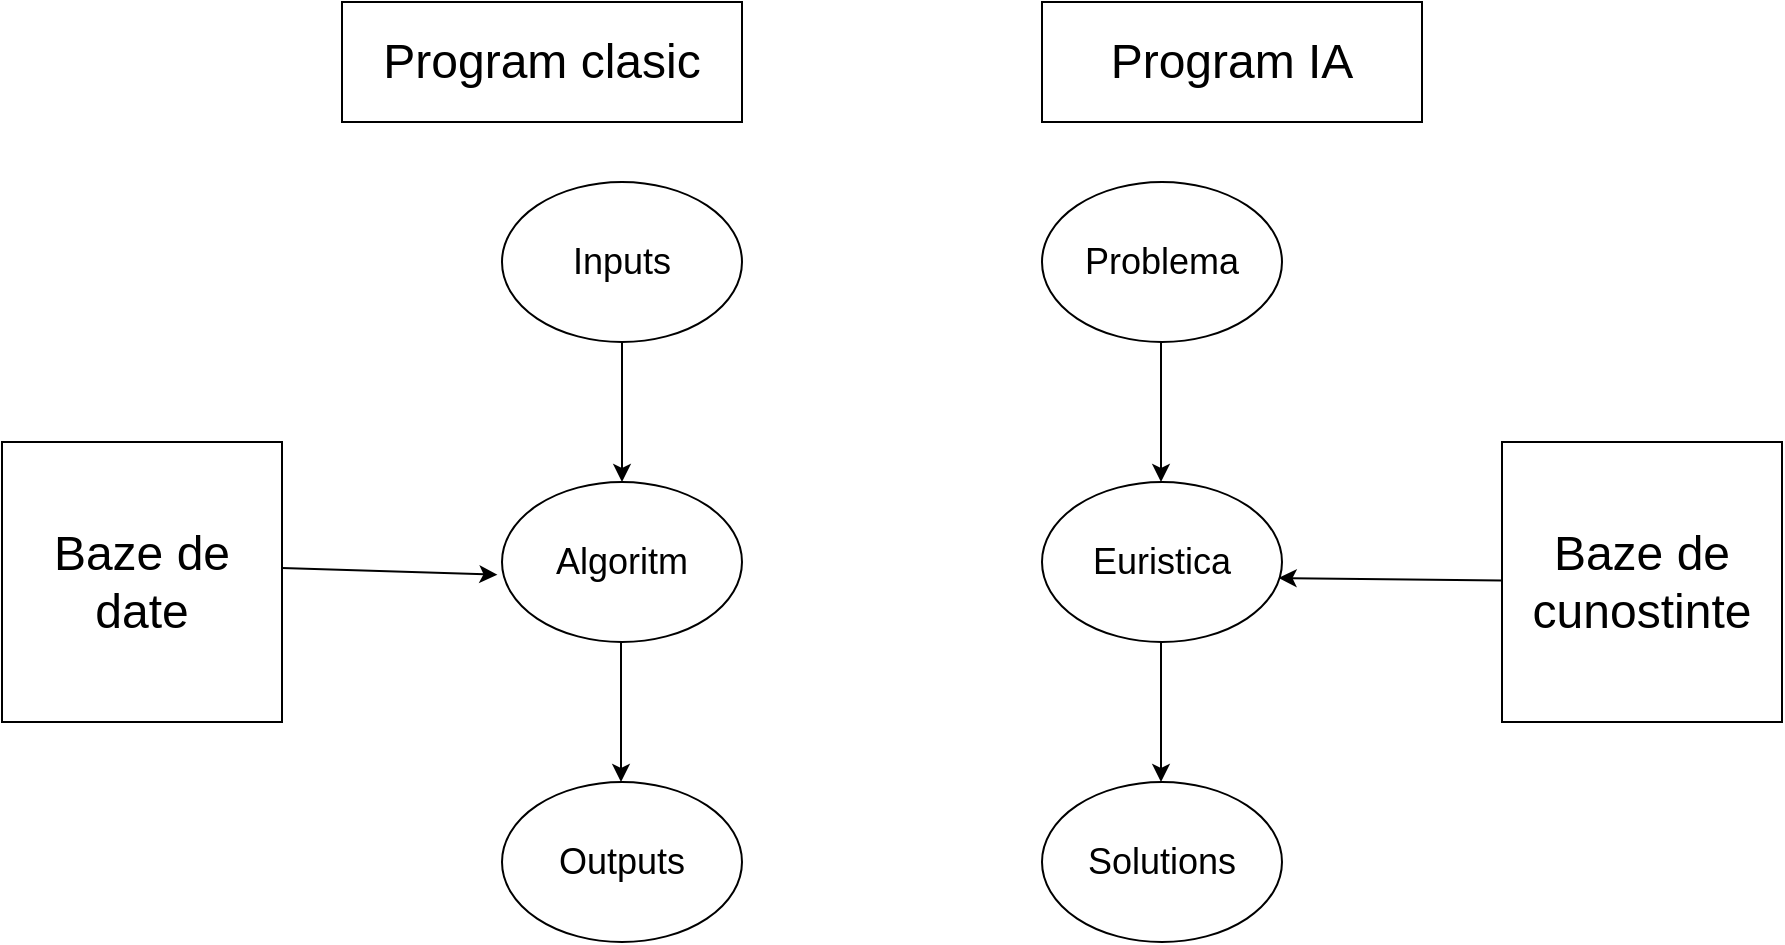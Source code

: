<mxfile version="13.8.0" type="device"><diagram id="2494FLhATxpBnqEv0qkt" name="Page-1"><mxGraphModel dx="1019" dy="1057" grid="1" gridSize="10" guides="1" tooltips="1" connect="1" arrows="1" fold="1" page="1" pageScale="1" pageWidth="827" pageHeight="1169" math="0" shadow="0"><root><mxCell id="0"/><mxCell id="1" parent="0"/><mxCell id="ylSCYhoHSImXAmWBQIWu-11" value="" style="group" vertex="1" connectable="0" parent="1"><mxGeometry x="540" y="150" width="370" height="380" as="geometry"/></mxCell><mxCell id="ylSCYhoHSImXAmWBQIWu-7" value="&lt;font style=&quot;font-size: 18px&quot;&gt;Problema&lt;/font&gt;" style="ellipse;whiteSpace=wrap;html=1;" vertex="1" parent="ylSCYhoHSImXAmWBQIWu-11"><mxGeometry width="120" height="80" as="geometry"/></mxCell><mxCell id="ylSCYhoHSImXAmWBQIWu-8" value="&lt;font style=&quot;font-size: 18px&quot;&gt;Euristica&lt;/font&gt;" style="ellipse;whiteSpace=wrap;html=1;" vertex="1" parent="ylSCYhoHSImXAmWBQIWu-11"><mxGeometry y="150" width="120" height="80" as="geometry"/></mxCell><mxCell id="ylSCYhoHSImXAmWBQIWu-9" value="&lt;font style=&quot;font-size: 18px&quot;&gt;Solutions&lt;/font&gt;" style="ellipse;whiteSpace=wrap;html=1;" vertex="1" parent="ylSCYhoHSImXAmWBQIWu-11"><mxGeometry y="300" width="120" height="80" as="geometry"/></mxCell><mxCell id="ylSCYhoHSImXAmWBQIWu-10" value="&lt;font style=&quot;font-size: 24px&quot;&gt;Baze de cunostinte&lt;/font&gt;" style="whiteSpace=wrap;html=1;aspect=fixed;" vertex="1" parent="ylSCYhoHSImXAmWBQIWu-11"><mxGeometry x="230" y="130" width="140" height="140" as="geometry"/></mxCell><mxCell id="ylSCYhoHSImXAmWBQIWu-17" value="" style="endArrow=classic;html=1;entryX=0.5;entryY=0;entryDx=0;entryDy=0;" edge="1" parent="ylSCYhoHSImXAmWBQIWu-11"><mxGeometry x="-250.5" width="50" height="50" as="geometry"><mxPoint x="59.5" y="80" as="sourcePoint"/><mxPoint x="59.5" y="150" as="targetPoint"/></mxGeometry></mxCell><mxCell id="ylSCYhoHSImXAmWBQIWu-18" value="" style="endArrow=classic;html=1;entryX=0.5;entryY=0;entryDx=0;entryDy=0;" edge="1" parent="ylSCYhoHSImXAmWBQIWu-11"><mxGeometry x="-250.5" y="150" width="50" height="50" as="geometry"><mxPoint x="59.5" y="230" as="sourcePoint"/><mxPoint x="59.5" y="300" as="targetPoint"/></mxGeometry></mxCell><mxCell id="ylSCYhoHSImXAmWBQIWu-19" value="" style="endArrow=classic;html=1;entryX=0.986;entryY=0.6;entryDx=0;entryDy=0;entryPerimeter=0;" edge="1" parent="ylSCYhoHSImXAmWBQIWu-11" source="ylSCYhoHSImXAmWBQIWu-10" target="ylSCYhoHSImXAmWBQIWu-8"><mxGeometry width="50" height="50" relative="1" as="geometry"><mxPoint x="180" y="240" as="sourcePoint"/><mxPoint x="230" y="190" as="targetPoint"/></mxGeometry></mxCell><mxCell id="ylSCYhoHSImXAmWBQIWu-12" value="&lt;font style=&quot;font-size: 24px&quot;&gt;Program clasic&lt;/font&gt;" style="rounded=0;whiteSpace=wrap;html=1;" vertex="1" parent="1"><mxGeometry x="190" y="60" width="200" height="60" as="geometry"/></mxCell><mxCell id="ylSCYhoHSImXAmWBQIWu-13" value="&lt;font style=&quot;font-size: 24px&quot;&gt;Program IA&lt;/font&gt;" style="rounded=0;whiteSpace=wrap;html=1;" vertex="1" parent="1"><mxGeometry x="540" y="60" width="190" height="60" as="geometry"/></mxCell><mxCell id="ylSCYhoHSImXAmWBQIWu-1" value="&lt;font style=&quot;font-size: 18px&quot;&gt;Inputs&lt;/font&gt;" style="ellipse;whiteSpace=wrap;html=1;" vertex="1" parent="1"><mxGeometry x="270" y="150" width="120" height="80" as="geometry"/></mxCell><mxCell id="ylSCYhoHSImXAmWBQIWu-2" value="&lt;font style=&quot;font-size: 18px&quot;&gt;Algoritm&lt;/font&gt;" style="ellipse;whiteSpace=wrap;html=1;" vertex="1" parent="1"><mxGeometry x="270" y="300" width="120" height="80" as="geometry"/></mxCell><mxCell id="ylSCYhoHSImXAmWBQIWu-3" value="&lt;font style=&quot;font-size: 18px&quot;&gt;Outputs&lt;/font&gt;" style="ellipse;whiteSpace=wrap;html=1;" vertex="1" parent="1"><mxGeometry x="270" y="450" width="120" height="80" as="geometry"/></mxCell><mxCell id="ylSCYhoHSImXAmWBQIWu-4" value="&lt;font style=&quot;font-size: 24px&quot;&gt;Baze de date&lt;/font&gt;" style="whiteSpace=wrap;html=1;aspect=fixed;" vertex="1" parent="1"><mxGeometry x="20" y="280" width="140" height="140" as="geometry"/></mxCell><mxCell id="ylSCYhoHSImXAmWBQIWu-14" value="" style="endArrow=classic;html=1;entryX=0.5;entryY=0;entryDx=0;entryDy=0;" edge="1" parent="1" source="ylSCYhoHSImXAmWBQIWu-1" target="ylSCYhoHSImXAmWBQIWu-2"><mxGeometry x="20" y="150" width="50" height="50" as="geometry"><mxPoint x="330" y="260" as="sourcePoint"/><mxPoint x="380" y="210" as="targetPoint"/></mxGeometry></mxCell><mxCell id="ylSCYhoHSImXAmWBQIWu-16" value="" style="endArrow=classic;html=1;entryX=0.5;entryY=0;entryDx=0;entryDy=0;" edge="1" parent="1"><mxGeometry x="19.5" y="300" width="50" height="50" as="geometry"><mxPoint x="329.5" y="380" as="sourcePoint"/><mxPoint x="329.5" y="450" as="targetPoint"/></mxGeometry></mxCell><mxCell id="ylSCYhoHSImXAmWBQIWu-20" value="" style="endArrow=classic;html=1;entryX=-0.019;entryY=0.667;entryDx=0;entryDy=0;entryPerimeter=0;" edge="1" parent="1"><mxGeometry width="50" height="50" relative="1" as="geometry"><mxPoint x="160" y="343" as="sourcePoint"/><mxPoint x="267.72" y="346.36" as="targetPoint"/></mxGeometry></mxCell></root></mxGraphModel></diagram></mxfile>